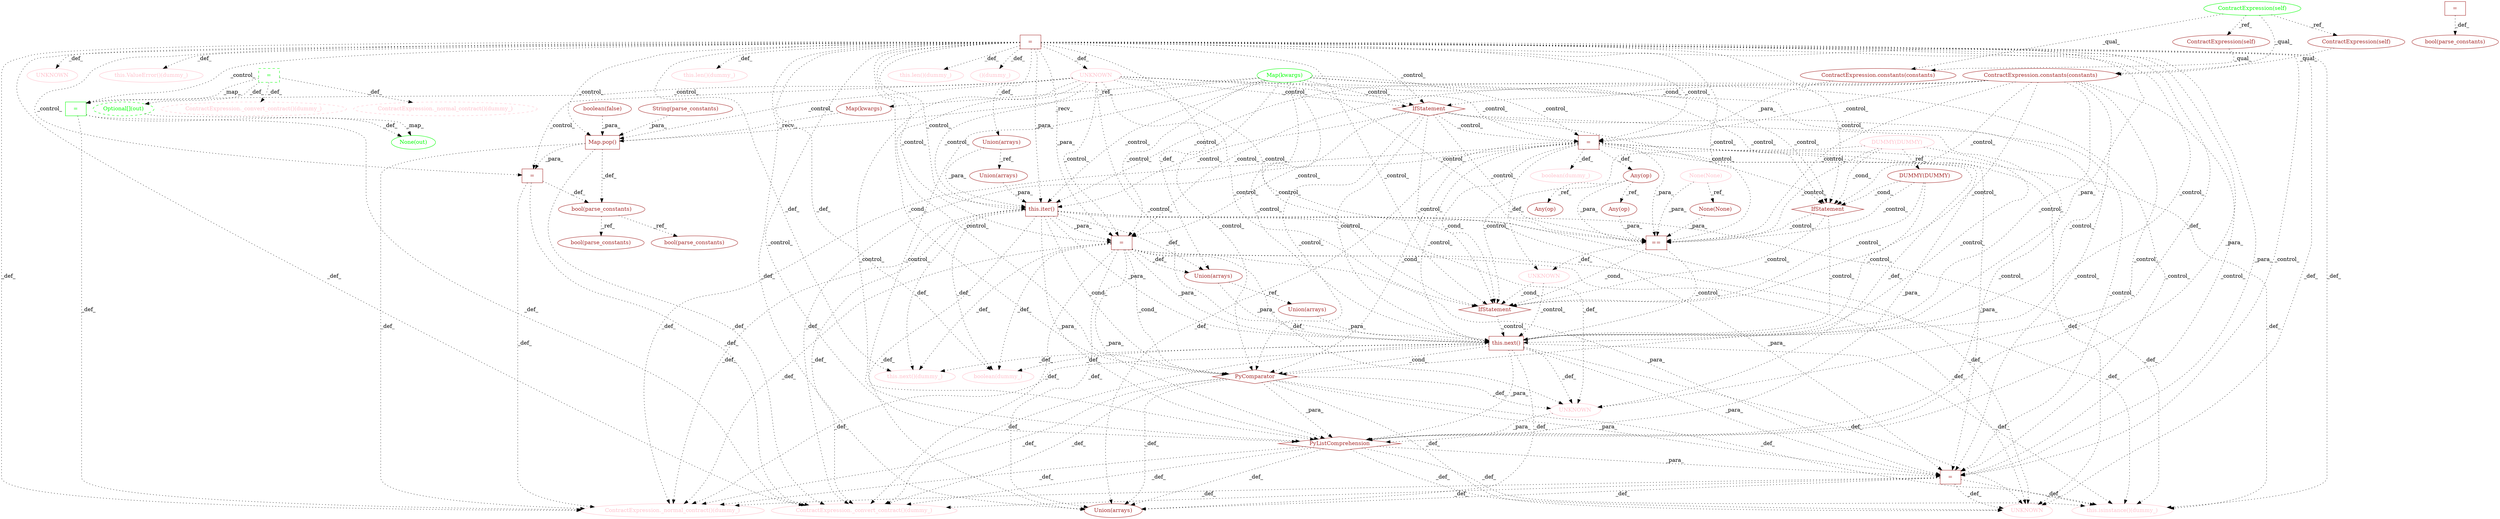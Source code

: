 digraph G {
1 [label="ContractExpression._convert_contract()(dummy_)" shape=ellipse style=dashed color=pink fontcolor=pink]
2 [label="boolean(dummy_)" shape=ellipse style=solid color=pink fontcolor=pink]
3 [label="ContractExpression.constants(constants)" shape=ellipse style=solid color=brown fontcolor=brown]
4 [label="IfStatement" shape=diamond style=solid color=brown fontcolor=brown]
5 [label="=" shape=box style=solid color=green fontcolor=green]
6 [label="Union(arrays)" shape=ellipse style=solid color=brown fontcolor=brown]
7 [label="=" shape=box style=solid color=brown fontcolor=brown]
8 [label="Any(op)" shape=ellipse style=solid color=brown fontcolor=brown]
9 [label="this.isinstance()(dummy_)" shape=ellipse style=solid color=pink fontcolor=pink]
10 [label="UNKNOWN" shape=ellipse style=solid color=pink fontcolor=pink]
11 [label="Union(arrays)" shape=ellipse style=solid color=brown fontcolor=brown]
12 [label="==" shape=box style=solid color=brown fontcolor=brown]
13 [label="UNKNOWN" shape=ellipse style=solid color=pink fontcolor=pink]
14 [label="boolean(false)" shape=ellipse style=solid color=brown fontcolor=brown]
15 [label="ContractExpression.constants(constants)" shape=ellipse style=solid color=brown fontcolor=brown]
16 [label="this.iter()" shape=box style=solid color=brown fontcolor=brown]
17 [label="=" shape=box style=dashed color=green fontcolor=green]
18 [label="=" shape=box style=solid color=brown fontcolor=brown]
19 [label="PyComparator" shape=diamond style=solid color=brown fontcolor=brown]
20 [label="ContractExpression._convert_contract()(dummy_)" shape=ellipse style=solid color=pink fontcolor=pink]
21 [label="bool(parse_constants)" shape=ellipse style=solid color=brown fontcolor=brown]
22 [label="bool(parse_constants)" shape=ellipse style=solid color=brown fontcolor=brown]
23 [label="ContractExpression._normal_contract()(dummy_)" shape=ellipse style=dashed color=pink fontcolor=pink]
24 [label="UNKNOWN" shape=ellipse style=solid color=pink fontcolor=pink]
25 [label="Union(arrays)" shape=ellipse style=solid color=brown fontcolor=brown]
26 [label="this.ValueError()(dummy_)" shape=ellipse style=solid color=pink fontcolor=pink]
27 [label="None(out)" shape=ellipse style=solid color=green fontcolor=green]
28 [label="UNKNOWN" shape=ellipse style=solid color=pink fontcolor=pink]
29 [label="this.next()(dummy_)" shape=ellipse style=solid color=pink fontcolor=pink]
30 [label="boolean(dummy_)" shape=ellipse style=solid color=pink fontcolor=pink]
31 [label="IfStatement" shape=diamond style=solid color=brown fontcolor=brown]
32 [label="ContractExpression(self)" shape=ellipse style=solid color=brown fontcolor=brown]
33 [label="ContractExpression(self)" shape=ellipse style=solid color=brown fontcolor=brown]
34 [label="DUMMY(DUMMY)" shape=ellipse style=solid color=pink fontcolor=pink]
35 [label="=" shape=box style=solid color=brown fontcolor=brown]
36 [label="Map(kwargs)" shape=ellipse style=solid color=green fontcolor=green]
37 [label="this.len()(dummy_)" shape=ellipse style=solid color=pink fontcolor=pink]
38 [label="IfStatement" shape=diamond style=solid color=brown fontcolor=brown]
39 [label="bool(parse_constants)" shape=ellipse style=solid color=brown fontcolor=brown]
40 [label="=" shape=box style=solid color=brown fontcolor=brown]
41 [label="=" shape=box style=solid color=brown fontcolor=brown]
42 [label="None(None)" shape=ellipse style=solid color=pink fontcolor=pink]
43 [label="PyListComprehension" shape=diamond style=solid color=brown fontcolor=brown]
44 [label="Map.pop()" shape=box style=solid color=brown fontcolor=brown]
45 [label="Union(arrays)" shape=ellipse style=solid color=brown fontcolor=brown]
46 [label="Union(arrays)" shape=ellipse style=solid color=brown fontcolor=brown]
47 [label="Map(kwargs)" shape=ellipse style=solid color=brown fontcolor=brown]
48 [label="UNKNOWN" shape=ellipse style=solid color=pink fontcolor=pink]
49 [label="Any(op)" shape=ellipse style=solid color=brown fontcolor=brown]
50 [label="ContractExpression._normal_contract()(dummy_)" shape=ellipse style=solid color=pink fontcolor=pink]
51 [label="Optional[](out)" shape=ellipse style=dashed color=green fontcolor=green]
52 [label="None(None)" shape=ellipse style=solid color=brown fontcolor=brown]
53 [label="ContractExpression(self)" shape=ellipse style=solid color=green fontcolor=green]
54 [label="String(parse_constants)" shape=ellipse style=solid color=brown fontcolor=brown]
55 [label="this.len()(dummy_)" shape=ellipse style=solid color=pink fontcolor=pink]
56 [label="DUMMY(DUMMY)" shape=ellipse style=solid color=brown fontcolor=brown]
57 [label="()(dummy_)" shape=ellipse style=solid color=pink fontcolor=pink]
58 [label="this.next()" shape=box style=solid color=brown fontcolor=brown]
59 [label="=" shape=box style=solid color=brown fontcolor=brown]
60 [label="Any(op)" shape=ellipse style=solid color=brown fontcolor=brown]
61 [label="bool(parse_constants)" shape=ellipse style=solid color=brown fontcolor=brown]
17 -> 1 [label="_def_" style=dotted];
35 -> 2 [label="_def_" style=dotted];
32 -> 3 [label="_qual_" style=dotted];
53 -> 3 [label="_qual_" style=dotted];
15 -> 4 [label="_cond_" style=dotted];
36 -> 4 [label="_control_" style=dotted];
13 -> 4 [label="_control_" style=dotted];
40 -> 4 [label="_control_" style=dotted];
13 -> 5 [label="_control_" style=dotted];
40 -> 5 [label="_control_" style=dotted];
17 -> 5 [label="_map_" style=dotted];
46 -> 6 [label="_ref_" style=dotted];
35 -> 8 [label="_def_" style=dotted];
40 -> 9 [label="_def_" style=dotted];
18 -> 9 [label="_def_" style=dotted];
43 -> 9 [label="_def_" style=dotted];
19 -> 9 [label="_def_" style=dotted];
58 -> 9 [label="_def_" style=dotted];
59 -> 9 [label="_def_" style=dotted];
16 -> 9 [label="_def_" style=dotted];
35 -> 9 [label="_def_" style=dotted];
40 -> 10 [label="_def_" style=dotted];
18 -> 10 [label="_def_" style=dotted];
43 -> 10 [label="_def_" style=dotted];
19 -> 10 [label="_def_" style=dotted];
58 -> 10 [label="_def_" style=dotted];
59 -> 10 [label="_def_" style=dotted];
16 -> 10 [label="_def_" style=dotted];
35 -> 10 [label="_def_" style=dotted];
18 -> 11 [label="_def_" style=dotted];
43 -> 11 [label="_def_" style=dotted];
19 -> 11 [label="_def_" style=dotted];
58 -> 11 [label="_def_" style=dotted];
59 -> 11 [label="_def_" style=dotted];
16 -> 11 [label="_def_" style=dotted];
40 -> 11 [label="_def_" style=dotted];
35 -> 11 [label="_def_" style=dotted];
31 -> 12 [label="_control_" style=dotted];
60 -> 12 [label="_para_" style=dotted];
52 -> 12 [label="_para_" style=dotted];
42 -> 12 [label="_para_" style=dotted];
8 -> 12 [label="_para_" style=dotted];
35 -> 12 [label="_para_" style=dotted];
4 -> 12 [label="_control_" style=dotted];
56 -> 12 [label="_control_" style=dotted];
34 -> 12 [label="_control_" style=dotted];
15 -> 12 [label="_control_" style=dotted];
36 -> 12 [label="_control_" style=dotted];
13 -> 12 [label="_control_" style=dotted];
40 -> 12 [label="_control_" style=dotted];
40 -> 13 [label="_def_" style=dotted];
33 -> 15 [label="_qual_" style=dotted];
53 -> 15 [label="_qual_" style=dotted];
4 -> 16 [label="_control_" style=dotted];
45 -> 16 [label="_para_" style=dotted];
25 -> 16 [label="_para_" style=dotted];
40 -> 16 [label="_para_" style=dotted];
15 -> 16 [label="_control_" style=dotted];
36 -> 16 [label="_control_" style=dotted];
13 -> 16 [label="_control_" style=dotted];
40 -> 16 [label="_control_" style=dotted];
4 -> 18 [label="_control_" style=dotted];
43 -> 18 [label="_para_" style=dotted];
19 -> 18 [label="_para_" style=dotted];
58 -> 18 [label="_para_" style=dotted];
59 -> 18 [label="_para_" style=dotted];
16 -> 18 [label="_para_" style=dotted];
40 -> 18 [label="_para_" style=dotted];
35 -> 18 [label="_para_" style=dotted];
15 -> 18 [label="_control_" style=dotted];
36 -> 18 [label="_control_" style=dotted];
13 -> 18 [label="_control_" style=dotted];
40 -> 18 [label="_control_" style=dotted];
4 -> 19 [label="_control_" style=dotted];
58 -> 19 [label="_cond_" style=dotted];
59 -> 19 [label="_cond_" style=dotted];
16 -> 19 [label="_cond_" style=dotted];
40 -> 19 [label="_cond_" style=dotted];
35 -> 19 [label="_cond_" style=dotted];
15 -> 19 [label="_control_" style=dotted];
36 -> 19 [label="_control_" style=dotted];
13 -> 19 [label="_control_" style=dotted];
40 -> 20 [label="_def_" style=dotted];
18 -> 20 [label="_def_" style=dotted];
43 -> 20 [label="_def_" style=dotted];
19 -> 20 [label="_def_" style=dotted];
58 -> 20 [label="_def_" style=dotted];
59 -> 20 [label="_def_" style=dotted];
16 -> 20 [label="_def_" style=dotted];
35 -> 20 [label="_def_" style=dotted];
5 -> 20 [label="_def_" style=dotted];
41 -> 20 [label="_def_" style=dotted];
44 -> 20 [label="_def_" style=dotted];
7 -> 21 [label="_def_" style=dotted];
41 -> 22 [label="_def_" style=dotted];
44 -> 22 [label="_def_" style=dotted];
17 -> 23 [label="_def_" style=dotted];
40 -> 24 [label="_def_" style=dotted];
40 -> 25 [label="_def_" style=dotted];
40 -> 26 [label="_def_" style=dotted];
5 -> 27 [label="_def_" style=dotted];
51 -> 27 [label="_map_" style=dotted];
19 -> 28 [label="_def_" style=dotted];
58 -> 28 [label="_def_" style=dotted];
59 -> 28 [label="_def_" style=dotted];
16 -> 28 [label="_def_" style=dotted];
40 -> 28 [label="_def_" style=dotted];
35 -> 28 [label="_def_" style=dotted];
58 -> 29 [label="_def_" style=dotted];
59 -> 29 [label="_def_" style=dotted];
16 -> 29 [label="_def_" style=dotted];
40 -> 29 [label="_def_" style=dotted];
58 -> 30 [label="_def_" style=dotted];
59 -> 30 [label="_def_" style=dotted];
16 -> 30 [label="_def_" style=dotted];
40 -> 30 [label="_def_" style=dotted];
4 -> 31 [label="_control_" style=dotted];
56 -> 31 [label="_cond_" style=dotted];
34 -> 31 [label="_cond_" style=dotted];
15 -> 31 [label="_control_" style=dotted];
36 -> 31 [label="_control_" style=dotted];
13 -> 31 [label="_control_" style=dotted];
40 -> 31 [label="_control_" style=dotted];
53 -> 32 [label="_ref_" style=dotted];
53 -> 33 [label="_ref_" style=dotted];
4 -> 35 [label="_control_" style=dotted];
3 -> 35 [label="_para_" style=dotted];
15 -> 35 [label="_control_" style=dotted];
36 -> 35 [label="_control_" style=dotted];
13 -> 35 [label="_control_" style=dotted];
40 -> 35 [label="_control_" style=dotted];
40 -> 37 [label="_def_" style=dotted];
31 -> 38 [label="_control_" style=dotted];
48 -> 38 [label="_cond_" style=dotted];
12 -> 38 [label="_cond_" style=dotted];
35 -> 38 [label="_cond_" style=dotted];
4 -> 38 [label="_control_" style=dotted];
56 -> 38 [label="_control_" style=dotted];
34 -> 38 [label="_control_" style=dotted];
15 -> 38 [label="_control_" style=dotted];
36 -> 38 [label="_control_" style=dotted];
13 -> 38 [label="_control_" style=dotted];
40 -> 38 [label="_control_" style=dotted];
22 -> 39 [label="_ref_" style=dotted];
44 -> 41 [label="_para_" style=dotted];
13 -> 41 [label="_control_" style=dotted];
40 -> 41 [label="_control_" style=dotted];
4 -> 43 [label="_control_" style=dotted];
28 -> 43 [label="_para_" style=dotted];
19 -> 43 [label="_para_" style=dotted];
58 -> 43 [label="_para_" style=dotted];
59 -> 43 [label="_para_" style=dotted];
16 -> 43 [label="_para_" style=dotted];
40 -> 43 [label="_para_" style=dotted];
35 -> 43 [label="_para_" style=dotted];
15 -> 43 [label="_control_" style=dotted];
36 -> 43 [label="_control_" style=dotted];
13 -> 43 [label="_control_" style=dotted];
40 -> 43 [label="_control_" style=dotted];
47 -> 44 [label="_recv_" style=dotted];
54 -> 44 [label="_para_" style=dotted];
14 -> 44 [label="_para_" style=dotted];
36 -> 44 [label="_recv_" style=dotted];
13 -> 44 [label="_control_" style=dotted];
40 -> 44 [label="_control_" style=dotted];
25 -> 45 [label="_ref_" style=dotted];
59 -> 46 [label="_def_" style=dotted];
16 -> 46 [label="_def_" style=dotted];
40 -> 46 [label="_def_" style=dotted];
36 -> 47 [label="_ref_" style=dotted];
12 -> 48 [label="_def_" style=dotted];
35 -> 48 [label="_def_" style=dotted];
8 -> 49 [label="_ref_" style=dotted];
40 -> 50 [label="_def_" style=dotted];
18 -> 50 [label="_def_" style=dotted];
43 -> 50 [label="_def_" style=dotted];
19 -> 50 [label="_def_" style=dotted];
58 -> 50 [label="_def_" style=dotted];
59 -> 50 [label="_def_" style=dotted];
16 -> 50 [label="_def_" style=dotted];
35 -> 50 [label="_def_" style=dotted];
5 -> 50 [label="_def_" style=dotted];
41 -> 50 [label="_def_" style=dotted];
44 -> 50 [label="_def_" style=dotted];
17 -> 51 [label="_def_" style=dotted];
42 -> 52 [label="_ref_" style=dotted];
40 -> 55 [label="_def_" style=dotted];
34 -> 56 [label="_ref_" style=dotted];
40 -> 57 [label="_def_" style=dotted];
38 -> 58 [label="_control_" style=dotted];
6 -> 58 [label="_para_" style=dotted];
46 -> 58 [label="_para_" style=dotted];
59 -> 58 [label="_para_" style=dotted];
16 -> 58 [label="_para_" style=dotted];
40 -> 58 [label="_para_" style=dotted];
31 -> 58 [label="_control_" style=dotted];
48 -> 58 [label="_control_" style=dotted];
12 -> 58 [label="_control_" style=dotted];
35 -> 58 [label="_control_" style=dotted];
4 -> 58 [label="_control_" style=dotted];
56 -> 58 [label="_control_" style=dotted];
34 -> 58 [label="_control_" style=dotted];
15 -> 58 [label="_control_" style=dotted];
36 -> 58 [label="_control_" style=dotted];
13 -> 58 [label="_control_" style=dotted];
40 -> 58 [label="_control_" style=dotted];
4 -> 59 [label="_control_" style=dotted];
16 -> 59 [label="_para_" style=dotted];
40 -> 59 [label="_para_" style=dotted];
15 -> 59 [label="_control_" style=dotted];
36 -> 59 [label="_control_" style=dotted];
13 -> 59 [label="_control_" style=dotted];
40 -> 59 [label="_control_" style=dotted];
8 -> 60 [label="_ref_" style=dotted];
22 -> 61 [label="_ref_" style=dotted];
}